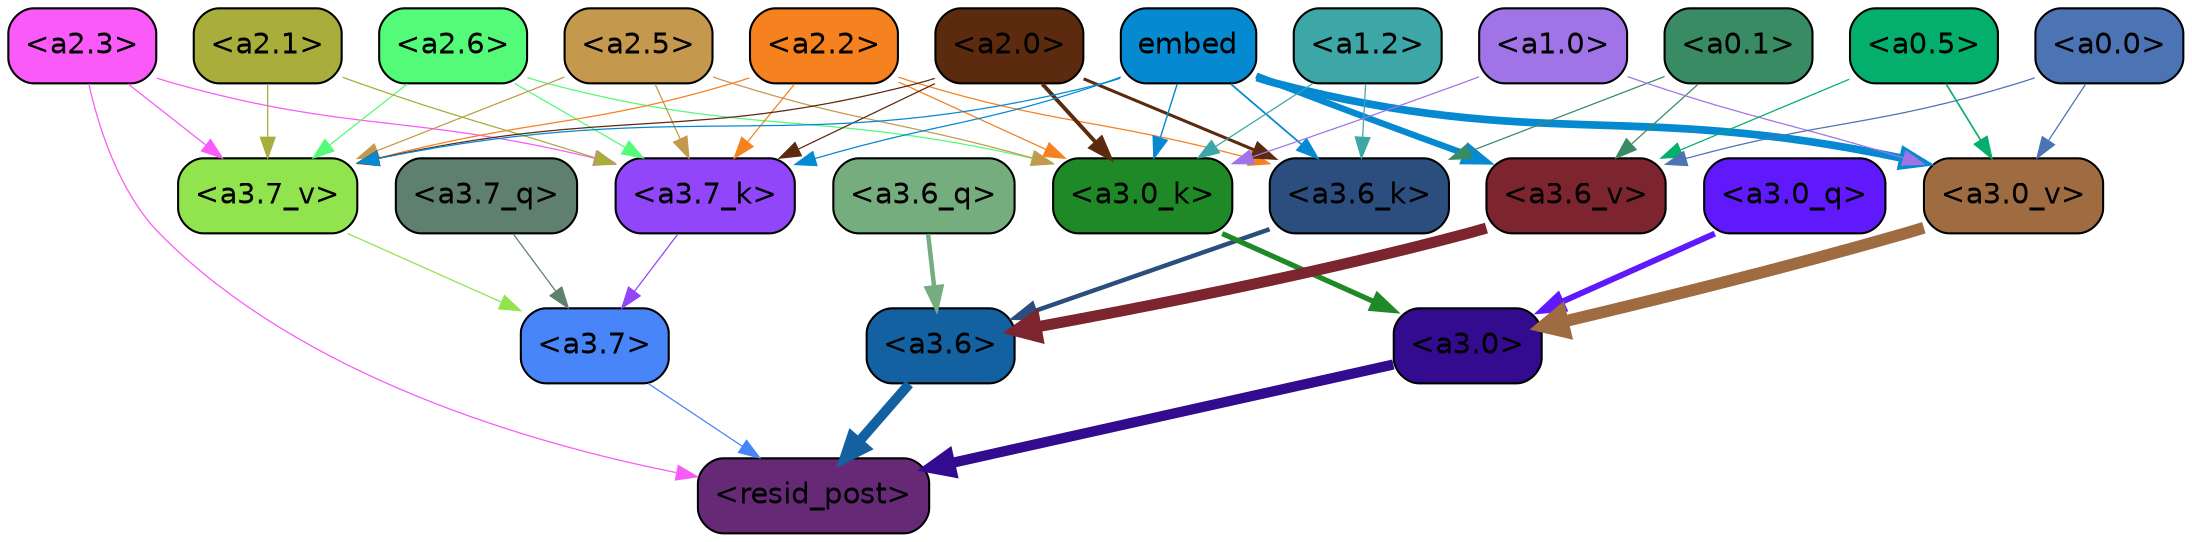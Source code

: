 strict digraph "" {
	graph [bgcolor=transparent,
		layout=dot,
		overlap=false,
		splines=true
	];
	"<a3.7>"	[color=black,
		fillcolor="#4785f9",
		fontname=Helvetica,
		shape=box,
		style="filled, rounded"];
	"<resid_post>"	[color=black,
		fillcolor="#662976",
		fontname=Helvetica,
		shape=box,
		style="filled, rounded"];
	"<a3.7>" -> "<resid_post>"	[color="#4785f9",
		penwidth=0.6];
	"<a3.6>"	[color=black,
		fillcolor="#1361a1",
		fontname=Helvetica,
		shape=box,
		style="filled, rounded"];
	"<a3.6>" -> "<resid_post>"	[color="#1361a1",
		penwidth=4.7534414529800415];
	"<a3.0>"	[color=black,
		fillcolor="#320b8e",
		fontname=Helvetica,
		shape=box,
		style="filled, rounded"];
	"<a3.0>" -> "<resid_post>"	[color="#320b8e",
		penwidth=4.898576855659485];
	"<a2.3>"	[color=black,
		fillcolor="#f95af8",
		fontname=Helvetica,
		shape=box,
		style="filled, rounded"];
	"<a2.3>" -> "<resid_post>"	[color="#f95af8",
		penwidth=0.6];
	"<a3.7_k>"	[color=black,
		fillcolor="#9246f9",
		fontname=Helvetica,
		shape=box,
		style="filled, rounded"];
	"<a2.3>" -> "<a3.7_k>"	[color="#f95af8",
		penwidth=0.6];
	"<a3.7_v>"	[color=black,
		fillcolor="#91e44e",
		fontname=Helvetica,
		shape=box,
		style="filled, rounded"];
	"<a2.3>" -> "<a3.7_v>"	[color="#f95af8",
		penwidth=0.6];
	"<a3.7_q>"	[color=black,
		fillcolor="#5f7f6f",
		fontname=Helvetica,
		shape=box,
		style="filled, rounded"];
	"<a3.7_q>" -> "<a3.7>"	[color="#5f7f6f",
		penwidth=0.6];
	"<a3.6_q>"	[color=black,
		fillcolor="#76ad7f",
		fontname=Helvetica,
		shape=box,
		style="filled, rounded"];
	"<a3.6_q>" -> "<a3.6>"	[color="#76ad7f",
		penwidth=2.160832464694977];
	"<a3.0_q>"	[color=black,
		fillcolor="#5f19fa",
		fontname=Helvetica,
		shape=box,
		style="filled, rounded"];
	"<a3.0_q>" -> "<a3.0>"	[color="#5f19fa",
		penwidth=2.870753765106201];
	"<a3.7_k>" -> "<a3.7>"	[color="#9246f9",
		penwidth=0.6];
	"<a3.6_k>"	[color=black,
		fillcolor="#2b4e7e",
		fontname=Helvetica,
		shape=box,
		style="filled, rounded"];
	"<a3.6_k>" -> "<a3.6>"	[color="#2b4e7e",
		penwidth=2.13908451795578];
	"<a3.0_k>"	[color=black,
		fillcolor="#1f8928",
		fontname=Helvetica,
		shape=box,
		style="filled, rounded"];
	"<a3.0_k>" -> "<a3.0>"	[color="#1f8928",
		penwidth=2.520303964614868];
	"<a3.7_v>" -> "<a3.7>"	[color="#91e44e",
		penwidth=0.6];
	"<a3.6_v>"	[color=black,
		fillcolor="#7c252e",
		fontname=Helvetica,
		shape=box,
		style="filled, rounded"];
	"<a3.6_v>" -> "<a3.6>"	[color="#7c252e",
		penwidth=5.297133803367615];
	"<a3.0_v>"	[color=black,
		fillcolor="#9f6b41",
		fontname=Helvetica,
		shape=box,
		style="filled, rounded"];
	"<a3.0_v>" -> "<a3.0>"	[color="#9f6b41",
		penwidth=5.680712580680847];
	"<a2.6>"	[color=black,
		fillcolor="#53fb78",
		fontname=Helvetica,
		shape=box,
		style="filled, rounded"];
	"<a2.6>" -> "<a3.7_k>"	[color="#53fb78",
		penwidth=0.6];
	"<a2.6>" -> "<a3.0_k>"	[color="#53fb78",
		penwidth=0.6];
	"<a2.6>" -> "<a3.7_v>"	[color="#53fb78",
		penwidth=0.6];
	"<a2.5>"	[color=black,
		fillcolor="#c4994e",
		fontname=Helvetica,
		shape=box,
		style="filled, rounded"];
	"<a2.5>" -> "<a3.7_k>"	[color="#c4994e",
		penwidth=0.6];
	"<a2.5>" -> "<a3.0_k>"	[color="#c4994e",
		penwidth=0.6];
	"<a2.5>" -> "<a3.7_v>"	[color="#c4994e",
		penwidth=0.6];
	"<a2.2>"	[color=black,
		fillcolor="#f5811f",
		fontname=Helvetica,
		shape=box,
		style="filled, rounded"];
	"<a2.2>" -> "<a3.7_k>"	[color="#f5811f",
		penwidth=0.6];
	"<a2.2>" -> "<a3.6_k>"	[color="#f5811f",
		penwidth=0.6];
	"<a2.2>" -> "<a3.0_k>"	[color="#f5811f",
		penwidth=0.6];
	"<a2.2>" -> "<a3.7_v>"	[color="#f5811f",
		penwidth=0.6];
	"<a2.1>"	[color=black,
		fillcolor="#a8ad3b",
		fontname=Helvetica,
		shape=box,
		style="filled, rounded"];
	"<a2.1>" -> "<a3.7_k>"	[color="#a8ad3b",
		penwidth=0.6];
	"<a2.1>" -> "<a3.7_v>"	[color="#a8ad3b",
		penwidth=0.6];
	"<a2.0>"	[color=black,
		fillcolor="#5c2a0e",
		fontname=Helvetica,
		shape=box,
		style="filled, rounded"];
	"<a2.0>" -> "<a3.7_k>"	[color="#5c2a0e",
		penwidth=0.6];
	"<a2.0>" -> "<a3.6_k>"	[color="#5c2a0e",
		penwidth=1.4784413101151586];
	"<a2.0>" -> "<a3.0_k>"	[color="#5c2a0e",
		penwidth=1.8858084231615067];
	"<a2.0>" -> "<a3.7_v>"	[color="#5c2a0e",
		penwidth=0.6];
	embed	[color=black,
		fillcolor="#058ad2",
		fontname=Helvetica,
		shape=box,
		style="filled, rounded"];
	embed -> "<a3.7_k>"	[color="#058ad2",
		penwidth=0.6];
	embed -> "<a3.6_k>"	[color="#058ad2",
		penwidth=0.8552796393632889];
	embed -> "<a3.0_k>"	[color="#058ad2",
		penwidth=0.691851794719696];
	embed -> "<a3.7_v>"	[color="#058ad2",
		penwidth=0.6];
	embed -> "<a3.6_v>"	[color="#058ad2",
		penwidth=3.067279100418091];
	embed -> "<a3.0_v>"	[color="#058ad2",
		penwidth=3.6927278637886047];
	"<a1.2>"	[color=black,
		fillcolor="#3ca7a6",
		fontname=Helvetica,
		shape=box,
		style="filled, rounded"];
	"<a1.2>" -> "<a3.6_k>"	[color="#3ca7a6",
		penwidth=0.6];
	"<a1.2>" -> "<a3.0_k>"	[color="#3ca7a6",
		penwidth=0.6];
	"<a0.1>"	[color=black,
		fillcolor="#398b63",
		fontname=Helvetica,
		shape=box,
		style="filled, rounded"];
	"<a0.1>" -> "<a3.6_k>"	[color="#398b63",
		penwidth=0.6];
	"<a0.1>" -> "<a3.6_v>"	[color="#398b63",
		penwidth=0.6];
	"<a1.0>"	[color=black,
		fillcolor="#a074e6",
		fontname=Helvetica,
		shape=box,
		style="filled, rounded"];
	"<a1.0>" -> "<a3.0_k>"	[color="#a074e6",
		penwidth=0.6];
	"<a1.0>" -> "<a3.0_v>"	[color="#a074e6",
		penwidth=0.6];
	"<a0.5>"	[color=black,
		fillcolor="#03af6b",
		fontname=Helvetica,
		shape=box,
		style="filled, rounded"];
	"<a0.5>" -> "<a3.6_v>"	[color="#03af6b",
		penwidth=0.6];
	"<a0.5>" -> "<a3.0_v>"	[color="#03af6b",
		penwidth=0.8028683364391327];
	"<a0.0>"	[color=black,
		fillcolor="#4c73b4",
		fontname=Helvetica,
		shape=box,
		style="filled, rounded"];
	"<a0.0>" -> "<a3.6_v>"	[color="#4c73b4",
		penwidth=0.6];
	"<a0.0>" -> "<a3.0_v>"	[color="#4c73b4",
		penwidth=0.6];
}
